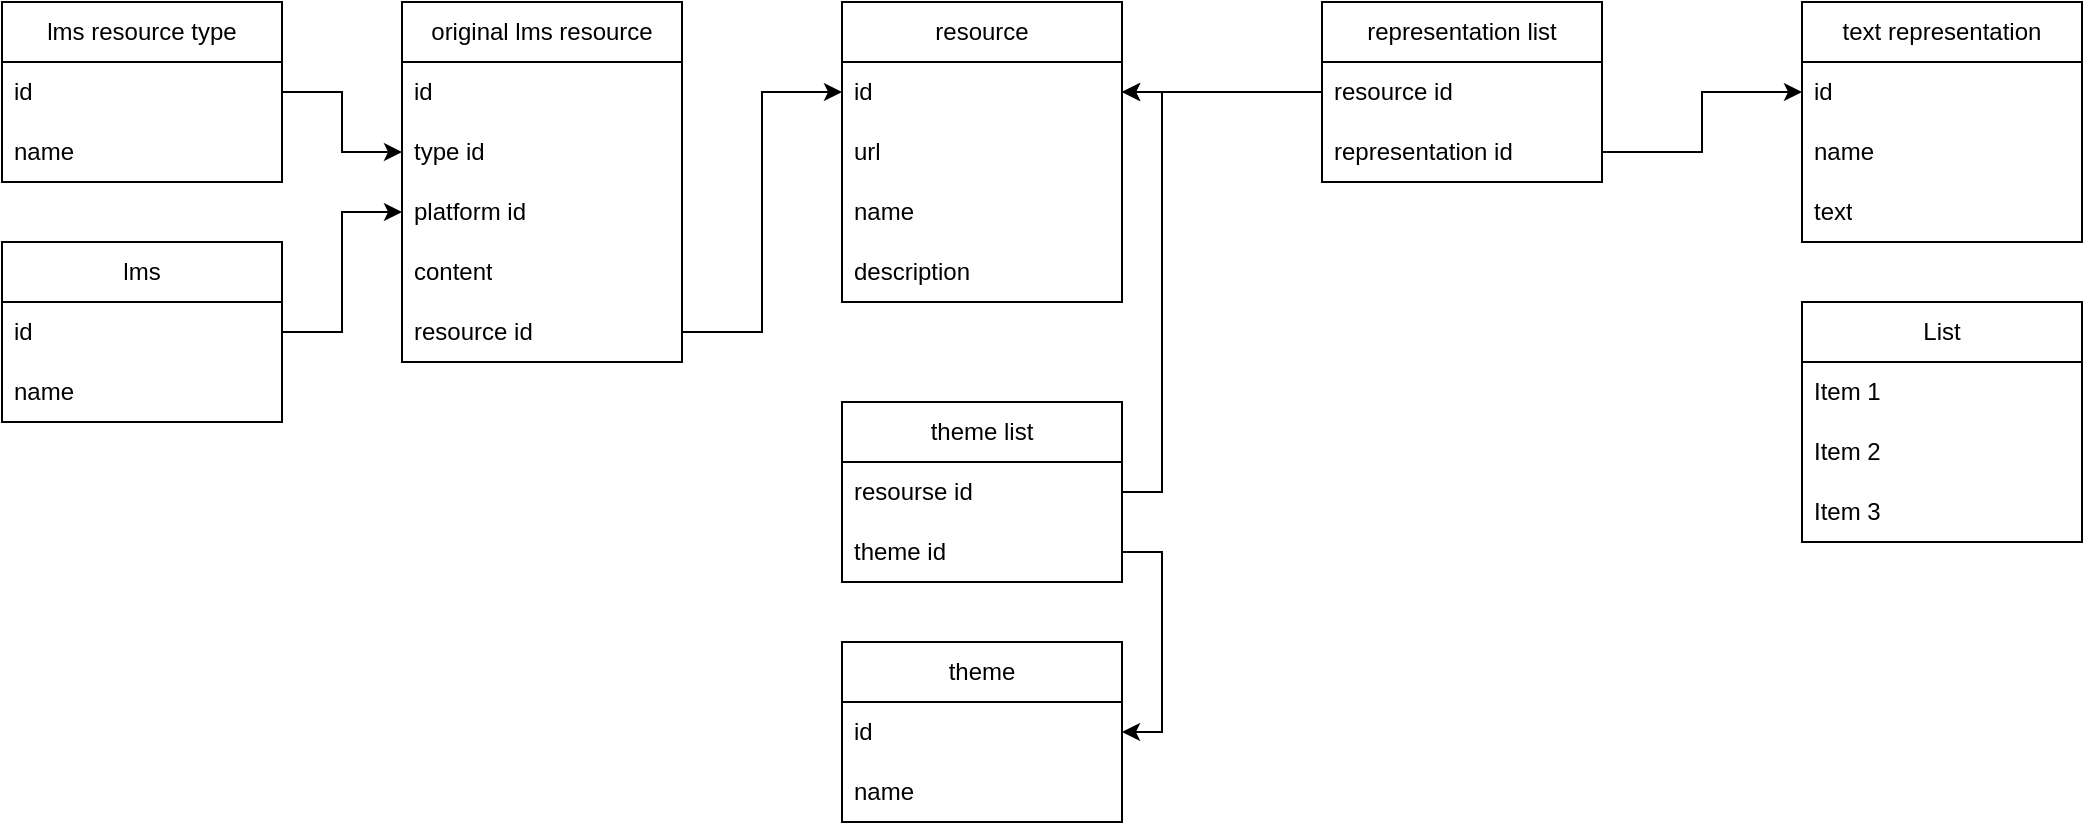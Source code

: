 <mxfile version="24.3.1" type="device">
  <diagram name="Страница — 1" id="-D9IDcTXROIHs1ceN-B9">
    <mxGraphModel dx="1981" dy="538" grid="1" gridSize="10" guides="1" tooltips="1" connect="1" arrows="1" fold="1" page="1" pageScale="1" pageWidth="827" pageHeight="1169" math="0" shadow="0">
      <root>
        <mxCell id="0" />
        <mxCell id="1" parent="0" />
        <mxCell id="6R4HPvVQfyxyyxHTwUty-1" value="resource" style="swimlane;fontStyle=0;childLayout=stackLayout;horizontal=1;startSize=30;horizontalStack=0;resizeParent=1;resizeParentMax=0;resizeLast=0;collapsible=1;marginBottom=0;whiteSpace=wrap;html=1;" vertex="1" parent="1">
          <mxGeometry x="280" y="160" width="140" height="150" as="geometry" />
        </mxCell>
        <mxCell id="6R4HPvVQfyxyyxHTwUty-2" value="id" style="text;strokeColor=none;fillColor=none;align=left;verticalAlign=middle;spacingLeft=4;spacingRight=4;overflow=hidden;points=[[0,0.5],[1,0.5]];portConstraint=eastwest;rotatable=0;whiteSpace=wrap;html=1;" vertex="1" parent="6R4HPvVQfyxyyxHTwUty-1">
          <mxGeometry y="30" width="140" height="30" as="geometry" />
        </mxCell>
        <mxCell id="6R4HPvVQfyxyyxHTwUty-3" value="url" style="text;strokeColor=none;fillColor=none;align=left;verticalAlign=middle;spacingLeft=4;spacingRight=4;overflow=hidden;points=[[0,0.5],[1,0.5]];portConstraint=eastwest;rotatable=0;whiteSpace=wrap;html=1;" vertex="1" parent="6R4HPvVQfyxyyxHTwUty-1">
          <mxGeometry y="60" width="140" height="30" as="geometry" />
        </mxCell>
        <mxCell id="6R4HPvVQfyxyyxHTwUty-4" value="name" style="text;strokeColor=none;fillColor=none;align=left;verticalAlign=middle;spacingLeft=4;spacingRight=4;overflow=hidden;points=[[0,0.5],[1,0.5]];portConstraint=eastwest;rotatable=0;whiteSpace=wrap;html=1;" vertex="1" parent="6R4HPvVQfyxyyxHTwUty-1">
          <mxGeometry y="90" width="140" height="30" as="geometry" />
        </mxCell>
        <mxCell id="6R4HPvVQfyxyyxHTwUty-5" value="description" style="text;strokeColor=none;fillColor=none;align=left;verticalAlign=middle;spacingLeft=4;spacingRight=4;overflow=hidden;points=[[0,0.5],[1,0.5]];portConstraint=eastwest;rotatable=0;whiteSpace=wrap;html=1;" vertex="1" parent="6R4HPvVQfyxyyxHTwUty-1">
          <mxGeometry y="120" width="140" height="30" as="geometry" />
        </mxCell>
        <mxCell id="6R4HPvVQfyxyyxHTwUty-6" value="representation list" style="swimlane;fontStyle=0;childLayout=stackLayout;horizontal=1;startSize=30;horizontalStack=0;resizeParent=1;resizeParentMax=0;resizeLast=0;collapsible=1;marginBottom=0;whiteSpace=wrap;html=1;" vertex="1" parent="1">
          <mxGeometry x="520" y="160" width="140" height="90" as="geometry" />
        </mxCell>
        <mxCell id="6R4HPvVQfyxyyxHTwUty-7" value="resource id" style="text;strokeColor=none;fillColor=none;align=left;verticalAlign=middle;spacingLeft=4;spacingRight=4;overflow=hidden;points=[[0,0.5],[1,0.5]];portConstraint=eastwest;rotatable=0;whiteSpace=wrap;html=1;" vertex="1" parent="6R4HPvVQfyxyyxHTwUty-6">
          <mxGeometry y="30" width="140" height="30" as="geometry" />
        </mxCell>
        <mxCell id="6R4HPvVQfyxyyxHTwUty-8" value="representation id" style="text;strokeColor=none;fillColor=none;align=left;verticalAlign=middle;spacingLeft=4;spacingRight=4;overflow=hidden;points=[[0,0.5],[1,0.5]];portConstraint=eastwest;rotatable=0;whiteSpace=wrap;html=1;" vertex="1" parent="6R4HPvVQfyxyyxHTwUty-6">
          <mxGeometry y="60" width="140" height="30" as="geometry" />
        </mxCell>
        <mxCell id="6R4HPvVQfyxyyxHTwUty-10" value="original lms resource" style="swimlane;fontStyle=0;childLayout=stackLayout;horizontal=1;startSize=30;horizontalStack=0;resizeParent=1;resizeParentMax=0;resizeLast=0;collapsible=1;marginBottom=0;whiteSpace=wrap;html=1;" vertex="1" parent="1">
          <mxGeometry x="60" y="160" width="140" height="180" as="geometry" />
        </mxCell>
        <mxCell id="6R4HPvVQfyxyyxHTwUty-11" value="id" style="text;strokeColor=none;fillColor=none;align=left;verticalAlign=middle;spacingLeft=4;spacingRight=4;overflow=hidden;points=[[0,0.5],[1,0.5]];portConstraint=eastwest;rotatable=0;whiteSpace=wrap;html=1;" vertex="1" parent="6R4HPvVQfyxyyxHTwUty-10">
          <mxGeometry y="30" width="140" height="30" as="geometry" />
        </mxCell>
        <mxCell id="6R4HPvVQfyxyyxHTwUty-12" value="type id" style="text;strokeColor=none;fillColor=none;align=left;verticalAlign=middle;spacingLeft=4;spacingRight=4;overflow=hidden;points=[[0,0.5],[1,0.5]];portConstraint=eastwest;rotatable=0;whiteSpace=wrap;html=1;" vertex="1" parent="6R4HPvVQfyxyyxHTwUty-10">
          <mxGeometry y="60" width="140" height="30" as="geometry" />
        </mxCell>
        <mxCell id="6R4HPvVQfyxyyxHTwUty-13" value="platform id" style="text;strokeColor=none;fillColor=none;align=left;verticalAlign=middle;spacingLeft=4;spacingRight=4;overflow=hidden;points=[[0,0.5],[1,0.5]];portConstraint=eastwest;rotatable=0;whiteSpace=wrap;html=1;" vertex="1" parent="6R4HPvVQfyxyyxHTwUty-10">
          <mxGeometry y="90" width="140" height="30" as="geometry" />
        </mxCell>
        <mxCell id="6R4HPvVQfyxyyxHTwUty-14" value="content" style="text;strokeColor=none;fillColor=none;align=left;verticalAlign=middle;spacingLeft=4;spacingRight=4;overflow=hidden;points=[[0,0.5],[1,0.5]];portConstraint=eastwest;rotatable=0;whiteSpace=wrap;html=1;" vertex="1" parent="6R4HPvVQfyxyyxHTwUty-10">
          <mxGeometry y="120" width="140" height="30" as="geometry" />
        </mxCell>
        <mxCell id="6R4HPvVQfyxyyxHTwUty-15" value="resource id" style="text;strokeColor=none;fillColor=none;align=left;verticalAlign=middle;spacingLeft=4;spacingRight=4;overflow=hidden;points=[[0,0.5],[1,0.5]];portConstraint=eastwest;rotatable=0;whiteSpace=wrap;html=1;" vertex="1" parent="6R4HPvVQfyxyyxHTwUty-10">
          <mxGeometry y="150" width="140" height="30" as="geometry" />
        </mxCell>
        <mxCell id="6R4HPvVQfyxyyxHTwUty-16" value="lms" style="swimlane;fontStyle=0;childLayout=stackLayout;horizontal=1;startSize=30;horizontalStack=0;resizeParent=1;resizeParentMax=0;resizeLast=0;collapsible=1;marginBottom=0;whiteSpace=wrap;html=1;" vertex="1" parent="1">
          <mxGeometry x="-140" y="280" width="140" height="90" as="geometry" />
        </mxCell>
        <mxCell id="6R4HPvVQfyxyyxHTwUty-17" value="id" style="text;strokeColor=none;fillColor=none;align=left;verticalAlign=middle;spacingLeft=4;spacingRight=4;overflow=hidden;points=[[0,0.5],[1,0.5]];portConstraint=eastwest;rotatable=0;whiteSpace=wrap;html=1;" vertex="1" parent="6R4HPvVQfyxyyxHTwUty-16">
          <mxGeometry y="30" width="140" height="30" as="geometry" />
        </mxCell>
        <mxCell id="6R4HPvVQfyxyyxHTwUty-18" value="name" style="text;strokeColor=none;fillColor=none;align=left;verticalAlign=middle;spacingLeft=4;spacingRight=4;overflow=hidden;points=[[0,0.5],[1,0.5]];portConstraint=eastwest;rotatable=0;whiteSpace=wrap;html=1;" vertex="1" parent="6R4HPvVQfyxyyxHTwUty-16">
          <mxGeometry y="60" width="140" height="30" as="geometry" />
        </mxCell>
        <mxCell id="6R4HPvVQfyxyyxHTwUty-20" value="lms resource type" style="swimlane;fontStyle=0;childLayout=stackLayout;horizontal=1;startSize=30;horizontalStack=0;resizeParent=1;resizeParentMax=0;resizeLast=0;collapsible=1;marginBottom=0;whiteSpace=wrap;html=1;" vertex="1" parent="1">
          <mxGeometry x="-140" y="160" width="140" height="90" as="geometry" />
        </mxCell>
        <mxCell id="6R4HPvVQfyxyyxHTwUty-21" value="id" style="text;strokeColor=none;fillColor=none;align=left;verticalAlign=middle;spacingLeft=4;spacingRight=4;overflow=hidden;points=[[0,0.5],[1,0.5]];portConstraint=eastwest;rotatable=0;whiteSpace=wrap;html=1;" vertex="1" parent="6R4HPvVQfyxyyxHTwUty-20">
          <mxGeometry y="30" width="140" height="30" as="geometry" />
        </mxCell>
        <mxCell id="6R4HPvVQfyxyyxHTwUty-22" value="name" style="text;strokeColor=none;fillColor=none;align=left;verticalAlign=middle;spacingLeft=4;spacingRight=4;overflow=hidden;points=[[0,0.5],[1,0.5]];portConstraint=eastwest;rotatable=0;whiteSpace=wrap;html=1;" vertex="1" parent="6R4HPvVQfyxyyxHTwUty-20">
          <mxGeometry y="60" width="140" height="30" as="geometry" />
        </mxCell>
        <mxCell id="6R4HPvVQfyxyyxHTwUty-25" style="edgeStyle=orthogonalEdgeStyle;rounded=0;orthogonalLoop=1;jettySize=auto;html=1;" edge="1" parent="1" source="6R4HPvVQfyxyyxHTwUty-17" target="6R4HPvVQfyxyyxHTwUty-13">
          <mxGeometry relative="1" as="geometry" />
        </mxCell>
        <mxCell id="6R4HPvVQfyxyyxHTwUty-26" style="edgeStyle=orthogonalEdgeStyle;rounded=0;orthogonalLoop=1;jettySize=auto;html=1;" edge="1" parent="1" source="6R4HPvVQfyxyyxHTwUty-21" target="6R4HPvVQfyxyyxHTwUty-12">
          <mxGeometry relative="1" as="geometry" />
        </mxCell>
        <mxCell id="6R4HPvVQfyxyyxHTwUty-27" style="edgeStyle=orthogonalEdgeStyle;rounded=0;orthogonalLoop=1;jettySize=auto;html=1;" edge="1" parent="1" source="6R4HPvVQfyxyyxHTwUty-15" target="6R4HPvVQfyxyyxHTwUty-2">
          <mxGeometry relative="1" as="geometry" />
        </mxCell>
        <mxCell id="6R4HPvVQfyxyyxHTwUty-28" style="edgeStyle=orthogonalEdgeStyle;rounded=0;orthogonalLoop=1;jettySize=auto;html=1;" edge="1" parent="1" source="6R4HPvVQfyxyyxHTwUty-7" target="6R4HPvVQfyxyyxHTwUty-2">
          <mxGeometry relative="1" as="geometry" />
        </mxCell>
        <mxCell id="6R4HPvVQfyxyyxHTwUty-29" value="text representation" style="swimlane;fontStyle=0;childLayout=stackLayout;horizontal=1;startSize=30;horizontalStack=0;resizeParent=1;resizeParentMax=0;resizeLast=0;collapsible=1;marginBottom=0;whiteSpace=wrap;html=1;" vertex="1" parent="1">
          <mxGeometry x="760" y="160" width="140" height="120" as="geometry" />
        </mxCell>
        <mxCell id="6R4HPvVQfyxyyxHTwUty-30" value="id" style="text;strokeColor=none;fillColor=none;align=left;verticalAlign=middle;spacingLeft=4;spacingRight=4;overflow=hidden;points=[[0,0.5],[1,0.5]];portConstraint=eastwest;rotatable=0;whiteSpace=wrap;html=1;" vertex="1" parent="6R4HPvVQfyxyyxHTwUty-29">
          <mxGeometry y="30" width="140" height="30" as="geometry" />
        </mxCell>
        <mxCell id="6R4HPvVQfyxyyxHTwUty-31" value="name" style="text;strokeColor=none;fillColor=none;align=left;verticalAlign=middle;spacingLeft=4;spacingRight=4;overflow=hidden;points=[[0,0.5],[1,0.5]];portConstraint=eastwest;rotatable=0;whiteSpace=wrap;html=1;" vertex="1" parent="6R4HPvVQfyxyyxHTwUty-29">
          <mxGeometry y="60" width="140" height="30" as="geometry" />
        </mxCell>
        <mxCell id="6R4HPvVQfyxyyxHTwUty-32" value="text" style="text;strokeColor=none;fillColor=none;align=left;verticalAlign=middle;spacingLeft=4;spacingRight=4;overflow=hidden;points=[[0,0.5],[1,0.5]];portConstraint=eastwest;rotatable=0;whiteSpace=wrap;html=1;" vertex="1" parent="6R4HPvVQfyxyyxHTwUty-29">
          <mxGeometry y="90" width="140" height="30" as="geometry" />
        </mxCell>
        <mxCell id="6R4HPvVQfyxyyxHTwUty-34" value="theme list" style="swimlane;fontStyle=0;childLayout=stackLayout;horizontal=1;startSize=30;horizontalStack=0;resizeParent=1;resizeParentMax=0;resizeLast=0;collapsible=1;marginBottom=0;whiteSpace=wrap;html=1;" vertex="1" parent="1">
          <mxGeometry x="280" y="360" width="140" height="90" as="geometry" />
        </mxCell>
        <mxCell id="6R4HPvVQfyxyyxHTwUty-35" value="resourse id" style="text;strokeColor=none;fillColor=none;align=left;verticalAlign=middle;spacingLeft=4;spacingRight=4;overflow=hidden;points=[[0,0.5],[1,0.5]];portConstraint=eastwest;rotatable=0;whiteSpace=wrap;html=1;" vertex="1" parent="6R4HPvVQfyxyyxHTwUty-34">
          <mxGeometry y="30" width="140" height="30" as="geometry" />
        </mxCell>
        <mxCell id="6R4HPvVQfyxyyxHTwUty-36" value="theme id" style="text;strokeColor=none;fillColor=none;align=left;verticalAlign=middle;spacingLeft=4;spacingRight=4;overflow=hidden;points=[[0,0.5],[1,0.5]];portConstraint=eastwest;rotatable=0;whiteSpace=wrap;html=1;" vertex="1" parent="6R4HPvVQfyxyyxHTwUty-34">
          <mxGeometry y="60" width="140" height="30" as="geometry" />
        </mxCell>
        <mxCell id="6R4HPvVQfyxyyxHTwUty-41" value="theme" style="swimlane;fontStyle=0;childLayout=stackLayout;horizontal=1;startSize=30;horizontalStack=0;resizeParent=1;resizeParentMax=0;resizeLast=0;collapsible=1;marginBottom=0;whiteSpace=wrap;html=1;" vertex="1" parent="1">
          <mxGeometry x="280" y="480" width="140" height="90" as="geometry" />
        </mxCell>
        <mxCell id="6R4HPvVQfyxyyxHTwUty-42" value="id" style="text;strokeColor=none;fillColor=none;align=left;verticalAlign=middle;spacingLeft=4;spacingRight=4;overflow=hidden;points=[[0,0.5],[1,0.5]];portConstraint=eastwest;rotatable=0;whiteSpace=wrap;html=1;" vertex="1" parent="6R4HPvVQfyxyyxHTwUty-41">
          <mxGeometry y="30" width="140" height="30" as="geometry" />
        </mxCell>
        <mxCell id="6R4HPvVQfyxyyxHTwUty-43" value="name" style="text;strokeColor=none;fillColor=none;align=left;verticalAlign=middle;spacingLeft=4;spacingRight=4;overflow=hidden;points=[[0,0.5],[1,0.5]];portConstraint=eastwest;rotatable=0;whiteSpace=wrap;html=1;" vertex="1" parent="6R4HPvVQfyxyyxHTwUty-41">
          <mxGeometry y="60" width="140" height="30" as="geometry" />
        </mxCell>
        <mxCell id="6R4HPvVQfyxyyxHTwUty-47" style="edgeStyle=orthogonalEdgeStyle;rounded=0;orthogonalLoop=1;jettySize=auto;html=1;" edge="1" parent="1" source="6R4HPvVQfyxyyxHTwUty-35" target="6R4HPvVQfyxyyxHTwUty-2">
          <mxGeometry relative="1" as="geometry">
            <Array as="points">
              <mxPoint x="440" y="405" />
              <mxPoint x="440" y="205" />
            </Array>
          </mxGeometry>
        </mxCell>
        <mxCell id="6R4HPvVQfyxyyxHTwUty-48" style="edgeStyle=orthogonalEdgeStyle;rounded=0;orthogonalLoop=1;jettySize=auto;html=1;" edge="1" parent="1" source="6R4HPvVQfyxyyxHTwUty-36" target="6R4HPvVQfyxyyxHTwUty-42">
          <mxGeometry relative="1" as="geometry">
            <Array as="points">
              <mxPoint x="440" y="435" />
              <mxPoint x="440" y="525" />
            </Array>
          </mxGeometry>
        </mxCell>
        <mxCell id="6R4HPvVQfyxyyxHTwUty-50" style="edgeStyle=orthogonalEdgeStyle;rounded=0;orthogonalLoop=1;jettySize=auto;html=1;" edge="1" parent="1" source="6R4HPvVQfyxyyxHTwUty-8" target="6R4HPvVQfyxyyxHTwUty-30">
          <mxGeometry relative="1" as="geometry" />
        </mxCell>
        <mxCell id="6R4HPvVQfyxyyxHTwUty-51" value="List" style="swimlane;fontStyle=0;childLayout=stackLayout;horizontal=1;startSize=30;horizontalStack=0;resizeParent=1;resizeParentMax=0;resizeLast=0;collapsible=1;marginBottom=0;whiteSpace=wrap;html=1;" vertex="1" parent="1">
          <mxGeometry x="760" y="310" width="140" height="120" as="geometry" />
        </mxCell>
        <mxCell id="6R4HPvVQfyxyyxHTwUty-52" value="Item 1" style="text;strokeColor=none;fillColor=none;align=left;verticalAlign=middle;spacingLeft=4;spacingRight=4;overflow=hidden;points=[[0,0.5],[1,0.5]];portConstraint=eastwest;rotatable=0;whiteSpace=wrap;html=1;" vertex="1" parent="6R4HPvVQfyxyyxHTwUty-51">
          <mxGeometry y="30" width="140" height="30" as="geometry" />
        </mxCell>
        <mxCell id="6R4HPvVQfyxyyxHTwUty-53" value="Item 2" style="text;strokeColor=none;fillColor=none;align=left;verticalAlign=middle;spacingLeft=4;spacingRight=4;overflow=hidden;points=[[0,0.5],[1,0.5]];portConstraint=eastwest;rotatable=0;whiteSpace=wrap;html=1;" vertex="1" parent="6R4HPvVQfyxyyxHTwUty-51">
          <mxGeometry y="60" width="140" height="30" as="geometry" />
        </mxCell>
        <mxCell id="6R4HPvVQfyxyyxHTwUty-54" value="Item 3" style="text;strokeColor=none;fillColor=none;align=left;verticalAlign=middle;spacingLeft=4;spacingRight=4;overflow=hidden;points=[[0,0.5],[1,0.5]];portConstraint=eastwest;rotatable=0;whiteSpace=wrap;html=1;" vertex="1" parent="6R4HPvVQfyxyyxHTwUty-51">
          <mxGeometry y="90" width="140" height="30" as="geometry" />
        </mxCell>
      </root>
    </mxGraphModel>
  </diagram>
</mxfile>
